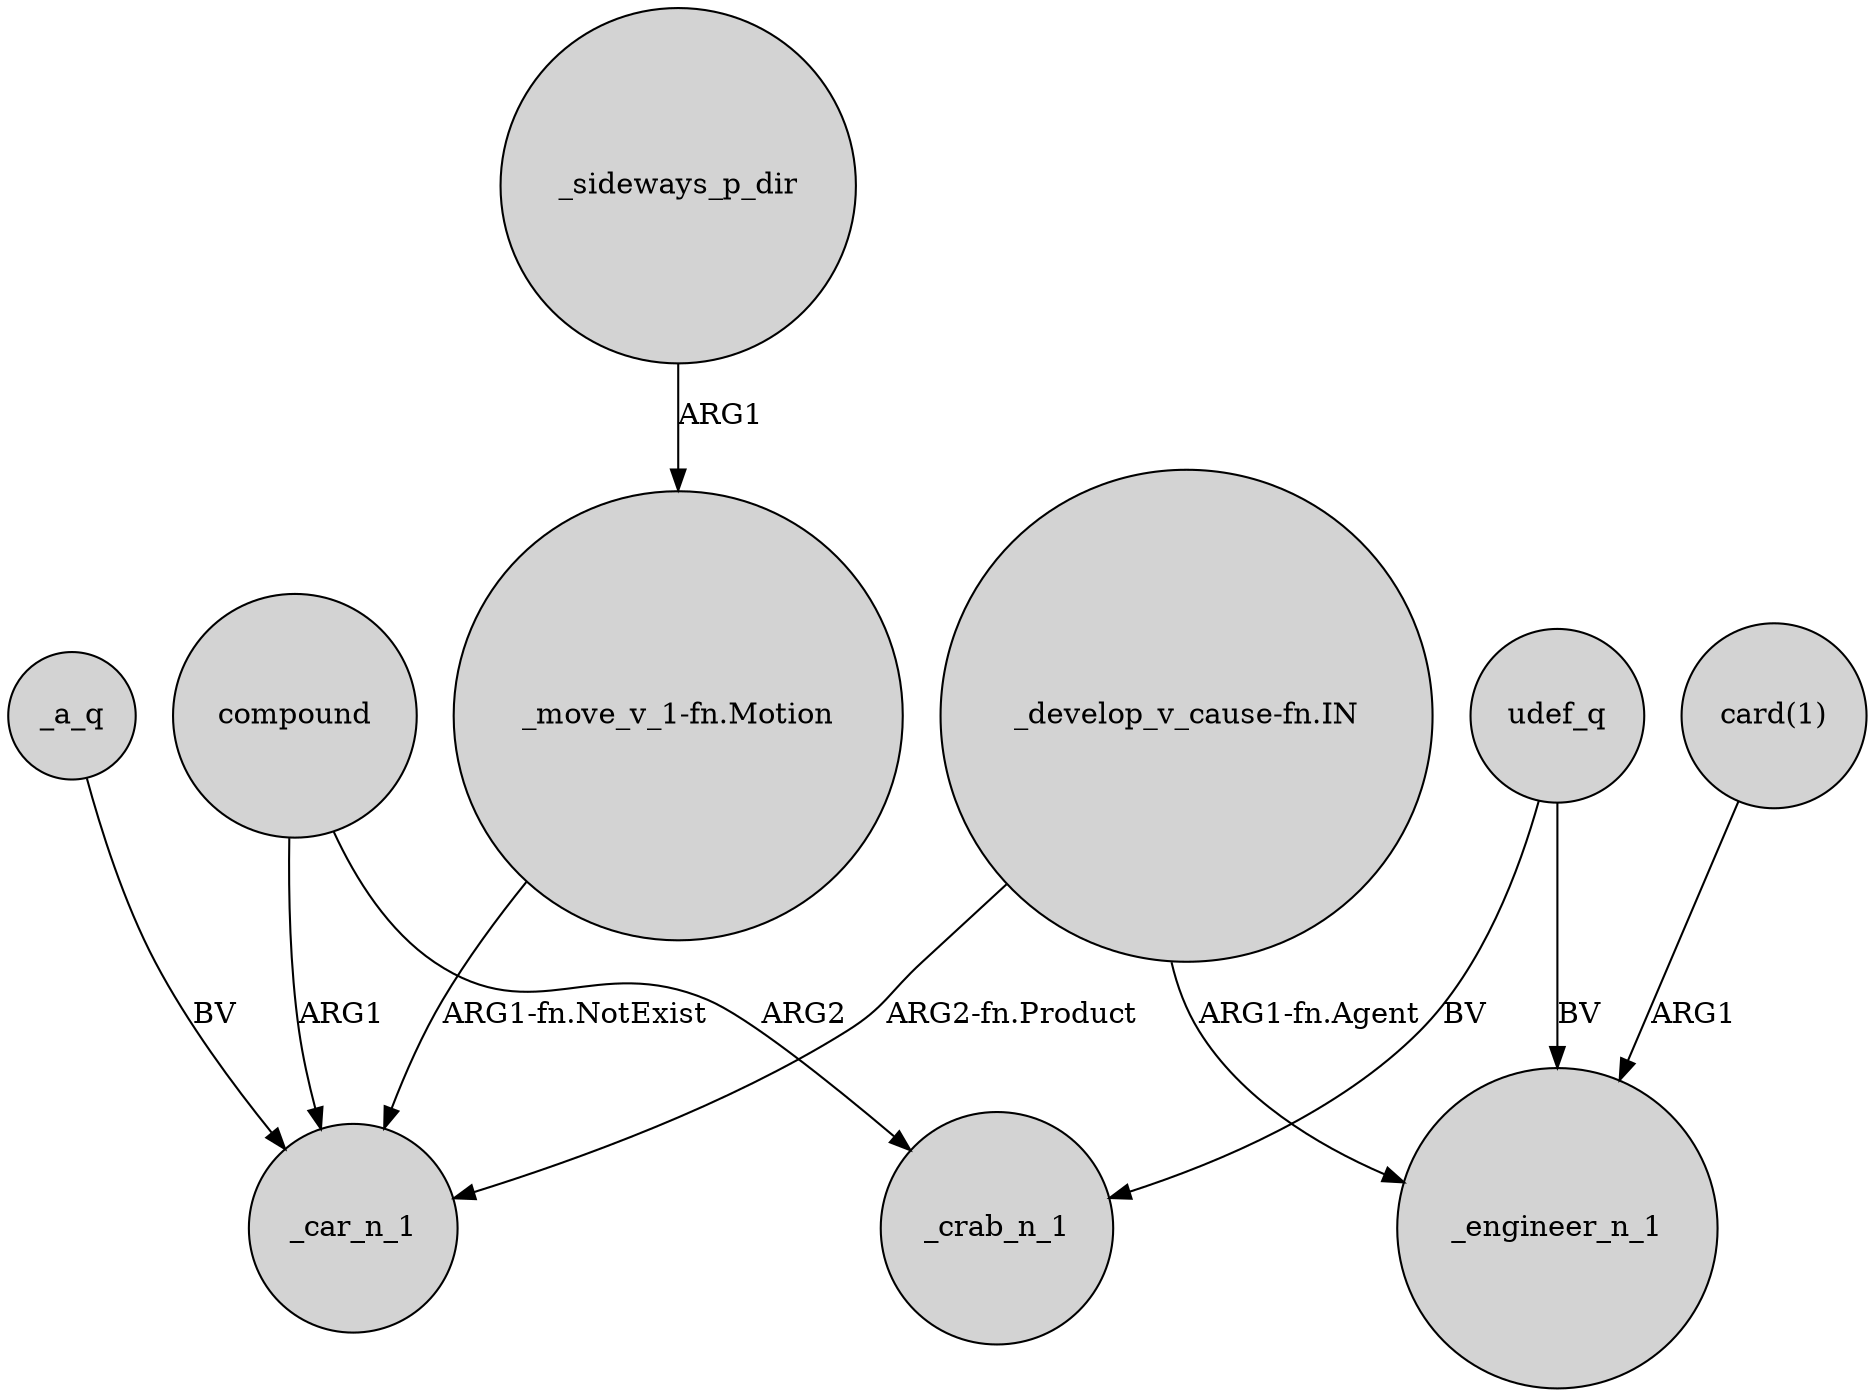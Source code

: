 digraph {
	node [shape=circle style=filled]
	compound -> _car_n_1 [label=ARG1]
	udef_q -> _engineer_n_1 [label=BV]
	_a_q -> _car_n_1 [label=BV]
	_sideways_p_dir -> "_move_v_1-fn.Motion" [label=ARG1]
	"_develop_v_cause-fn.IN" -> _engineer_n_1 [label="ARG1-fn.Agent"]
	"_develop_v_cause-fn.IN" -> _car_n_1 [label="ARG2-fn.Product"]
	compound -> _crab_n_1 [label=ARG2]
	udef_q -> _crab_n_1 [label=BV]
	"_move_v_1-fn.Motion" -> _car_n_1 [label="ARG1-fn.NotExist"]
	"card(1)" -> _engineer_n_1 [label=ARG1]
}
